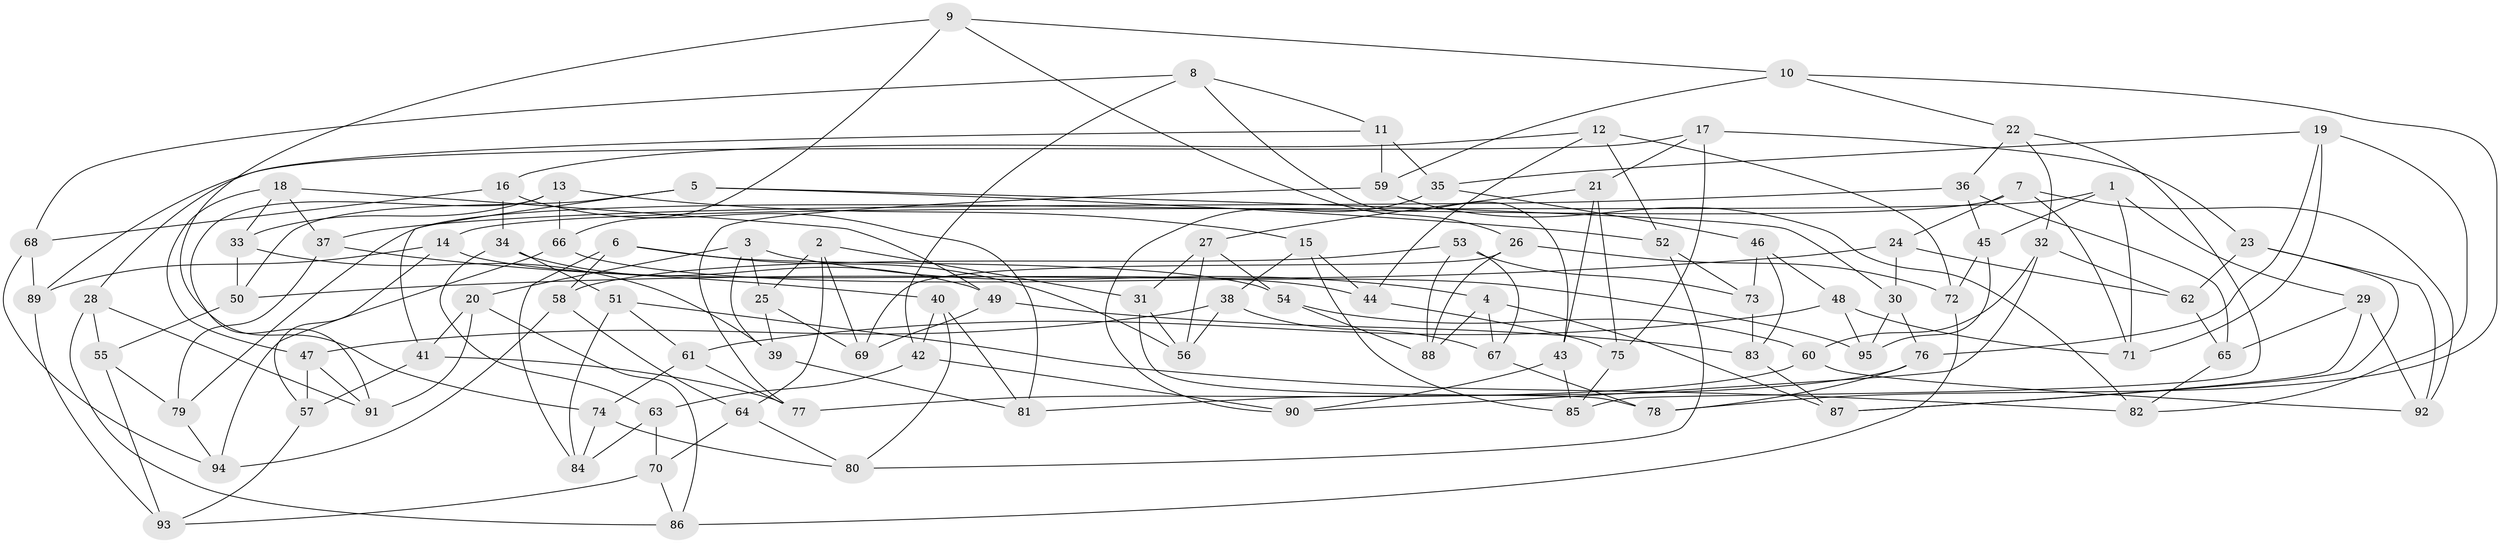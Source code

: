 // Generated by graph-tools (version 1.1) at 2025/59/03/09/25 04:59:36]
// undirected, 95 vertices, 190 edges
graph export_dot {
graph [start="1"]
  node [color=gray90,style=filled];
  1;
  2;
  3;
  4;
  5;
  6;
  7;
  8;
  9;
  10;
  11;
  12;
  13;
  14;
  15;
  16;
  17;
  18;
  19;
  20;
  21;
  22;
  23;
  24;
  25;
  26;
  27;
  28;
  29;
  30;
  31;
  32;
  33;
  34;
  35;
  36;
  37;
  38;
  39;
  40;
  41;
  42;
  43;
  44;
  45;
  46;
  47;
  48;
  49;
  50;
  51;
  52;
  53;
  54;
  55;
  56;
  57;
  58;
  59;
  60;
  61;
  62;
  63;
  64;
  65;
  66;
  67;
  68;
  69;
  70;
  71;
  72;
  73;
  74;
  75;
  76;
  77;
  78;
  79;
  80;
  81;
  82;
  83;
  84;
  85;
  86;
  87;
  88;
  89;
  90;
  91;
  92;
  93;
  94;
  95;
  1 -- 14;
  1 -- 45;
  1 -- 29;
  1 -- 71;
  2 -- 69;
  2 -- 64;
  2 -- 25;
  2 -- 31;
  3 -- 39;
  3 -- 20;
  3 -- 25;
  3 -- 4;
  4 -- 87;
  4 -- 88;
  4 -- 67;
  5 -- 52;
  5 -- 30;
  5 -- 50;
  5 -- 41;
  6 -- 56;
  6 -- 54;
  6 -- 84;
  6 -- 58;
  7 -- 92;
  7 -- 24;
  7 -- 79;
  7 -- 71;
  8 -- 11;
  8 -- 42;
  8 -- 68;
  8 -- 43;
  9 -- 10;
  9 -- 74;
  9 -- 66;
  9 -- 26;
  10 -- 59;
  10 -- 22;
  10 -- 78;
  11 -- 28;
  11 -- 35;
  11 -- 59;
  12 -- 52;
  12 -- 16;
  12 -- 44;
  12 -- 72;
  13 -- 91;
  13 -- 33;
  13 -- 66;
  13 -- 15;
  14 -- 89;
  14 -- 57;
  14 -- 44;
  15 -- 44;
  15 -- 85;
  15 -- 38;
  16 -- 81;
  16 -- 34;
  16 -- 68;
  17 -- 89;
  17 -- 75;
  17 -- 23;
  17 -- 21;
  18 -- 37;
  18 -- 47;
  18 -- 33;
  18 -- 49;
  19 -- 35;
  19 -- 71;
  19 -- 76;
  19 -- 82;
  20 -- 86;
  20 -- 91;
  20 -- 41;
  21 -- 27;
  21 -- 43;
  21 -- 75;
  22 -- 85;
  22 -- 32;
  22 -- 36;
  23 -- 92;
  23 -- 87;
  23 -- 62;
  24 -- 50;
  24 -- 30;
  24 -- 62;
  25 -- 39;
  25 -- 69;
  26 -- 72;
  26 -- 69;
  26 -- 88;
  27 -- 31;
  27 -- 56;
  27 -- 54;
  28 -- 55;
  28 -- 86;
  28 -- 91;
  29 -- 65;
  29 -- 87;
  29 -- 92;
  30 -- 76;
  30 -- 95;
  31 -- 78;
  31 -- 56;
  32 -- 62;
  32 -- 60;
  32 -- 90;
  33 -- 39;
  33 -- 50;
  34 -- 49;
  34 -- 63;
  34 -- 51;
  35 -- 90;
  35 -- 46;
  36 -- 65;
  36 -- 37;
  36 -- 45;
  37 -- 40;
  37 -- 79;
  38 -- 67;
  38 -- 56;
  38 -- 47;
  39 -- 81;
  40 -- 80;
  40 -- 81;
  40 -- 42;
  41 -- 57;
  41 -- 77;
  42 -- 90;
  42 -- 63;
  43 -- 85;
  43 -- 90;
  44 -- 75;
  45 -- 95;
  45 -- 72;
  46 -- 83;
  46 -- 48;
  46 -- 73;
  47 -- 91;
  47 -- 57;
  48 -- 71;
  48 -- 61;
  48 -- 95;
  49 -- 69;
  49 -- 83;
  50 -- 55;
  51 -- 82;
  51 -- 84;
  51 -- 61;
  52 -- 73;
  52 -- 80;
  53 -- 73;
  53 -- 67;
  53 -- 88;
  53 -- 58;
  54 -- 60;
  54 -- 88;
  55 -- 93;
  55 -- 79;
  57 -- 93;
  58 -- 64;
  58 -- 94;
  59 -- 77;
  59 -- 82;
  60 -- 92;
  60 -- 77;
  61 -- 77;
  61 -- 74;
  62 -- 65;
  63 -- 84;
  63 -- 70;
  64 -- 80;
  64 -- 70;
  65 -- 82;
  66 -- 94;
  66 -- 95;
  67 -- 78;
  68 -- 89;
  68 -- 94;
  70 -- 86;
  70 -- 93;
  72 -- 86;
  73 -- 83;
  74 -- 84;
  74 -- 80;
  75 -- 85;
  76 -- 81;
  76 -- 78;
  79 -- 94;
  83 -- 87;
  89 -- 93;
}
